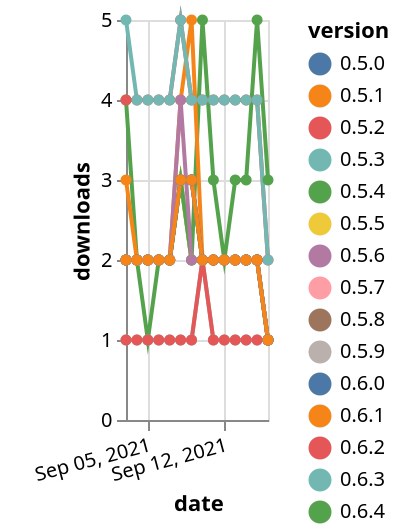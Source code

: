 {"$schema": "https://vega.github.io/schema/vega-lite/v5.json", "description": "A simple bar chart with embedded data.", "data": {"values": [{"date": "2021-09-03", "total": 3452, "delta": 4, "version": "0.6.4"}, {"date": "2021-09-04", "total": 3454, "delta": 2, "version": "0.6.4"}, {"date": "2021-09-05", "total": 3455, "delta": 1, "version": "0.6.4"}, {"date": "2021-09-06", "total": 3457, "delta": 2, "version": "0.6.4"}, {"date": "2021-09-07", "total": 3459, "delta": 2, "version": "0.6.4"}, {"date": "2021-09-08", "total": 3462, "delta": 3, "version": "0.6.4"}, {"date": "2021-09-09", "total": 3464, "delta": 2, "version": "0.6.4"}, {"date": "2021-09-10", "total": 3469, "delta": 5, "version": "0.6.4"}, {"date": "2021-09-11", "total": 3472, "delta": 3, "version": "0.6.4"}, {"date": "2021-09-12", "total": 3474, "delta": 2, "version": "0.6.4"}, {"date": "2021-09-13", "total": 3477, "delta": 3, "version": "0.6.4"}, {"date": "2021-09-14", "total": 3480, "delta": 3, "version": "0.6.4"}, {"date": "2021-09-15", "total": 3485, "delta": 5, "version": "0.6.4"}, {"date": "2021-09-16", "total": 3488, "delta": 3, "version": "0.6.4"}, {"date": "2021-09-03", "total": 1891, "delta": 1, "version": "0.6.3"}, {"date": "2021-09-04", "total": 1892, "delta": 1, "version": "0.6.3"}, {"date": "2021-09-05", "total": 1893, "delta": 1, "version": "0.6.3"}, {"date": "2021-09-06", "total": 1894, "delta": 1, "version": "0.6.3"}, {"date": "2021-09-07", "total": 1895, "delta": 1, "version": "0.6.3"}, {"date": "2021-09-08", "total": 1896, "delta": 1, "version": "0.6.3"}, {"date": "2021-09-09", "total": 1897, "delta": 1, "version": "0.6.3"}, {"date": "2021-09-10", "total": 1899, "delta": 2, "version": "0.6.3"}, {"date": "2021-09-11", "total": 1900, "delta": 1, "version": "0.6.3"}, {"date": "2021-09-12", "total": 1901, "delta": 1, "version": "0.6.3"}, {"date": "2021-09-13", "total": 1902, "delta": 1, "version": "0.6.3"}, {"date": "2021-09-14", "total": 1903, "delta": 1, "version": "0.6.3"}, {"date": "2021-09-15", "total": 1904, "delta": 1, "version": "0.6.3"}, {"date": "2021-09-16", "total": 1905, "delta": 1, "version": "0.6.3"}, {"date": "2021-09-03", "total": 5018, "delta": 4, "version": "0.5.2"}, {"date": "2021-09-04", "total": 5022, "delta": 4, "version": "0.5.2"}, {"date": "2021-09-05", "total": 5026, "delta": 4, "version": "0.5.2"}, {"date": "2021-09-06", "total": 5030, "delta": 4, "version": "0.5.2"}, {"date": "2021-09-07", "total": 5034, "delta": 4, "version": "0.5.2"}, {"date": "2021-09-08", "total": 5039, "delta": 5, "version": "0.5.2"}, {"date": "2021-09-09", "total": 5043, "delta": 4, "version": "0.5.2"}, {"date": "2021-09-10", "total": 5047, "delta": 4, "version": "0.5.2"}, {"date": "2021-09-11", "total": 5051, "delta": 4, "version": "0.5.2"}, {"date": "2021-09-12", "total": 5055, "delta": 4, "version": "0.5.2"}, {"date": "2021-09-13", "total": 5059, "delta": 4, "version": "0.5.2"}, {"date": "2021-09-14", "total": 5063, "delta": 4, "version": "0.5.2"}, {"date": "2021-09-15", "total": 5067, "delta": 4, "version": "0.5.2"}, {"date": "2021-09-16", "total": 5069, "delta": 2, "version": "0.5.2"}, {"date": "2021-09-03", "total": 2985, "delta": 2, "version": "0.5.8"}, {"date": "2021-09-04", "total": 2987, "delta": 2, "version": "0.5.8"}, {"date": "2021-09-05", "total": 2989, "delta": 2, "version": "0.5.8"}, {"date": "2021-09-06", "total": 2991, "delta": 2, "version": "0.5.8"}, {"date": "2021-09-07", "total": 2993, "delta": 2, "version": "0.5.8"}, {"date": "2021-09-08", "total": 2996, "delta": 3, "version": "0.5.8"}, {"date": "2021-09-09", "total": 2999, "delta": 3, "version": "0.5.8"}, {"date": "2021-09-10", "total": 3001, "delta": 2, "version": "0.5.8"}, {"date": "2021-09-11", "total": 3003, "delta": 2, "version": "0.5.8"}, {"date": "2021-09-12", "total": 3005, "delta": 2, "version": "0.5.8"}, {"date": "2021-09-13", "total": 3007, "delta": 2, "version": "0.5.8"}, {"date": "2021-09-14", "total": 3009, "delta": 2, "version": "0.5.8"}, {"date": "2021-09-15", "total": 3011, "delta": 2, "version": "0.5.8"}, {"date": "2021-09-16", "total": 3012, "delta": 1, "version": "0.5.8"}, {"date": "2021-09-03", "total": 2594, "delta": 2, "version": "0.5.7"}, {"date": "2021-09-04", "total": 2596, "delta": 2, "version": "0.5.7"}, {"date": "2021-09-05", "total": 2598, "delta": 2, "version": "0.5.7"}, {"date": "2021-09-06", "total": 2600, "delta": 2, "version": "0.5.7"}, {"date": "2021-09-07", "total": 2602, "delta": 2, "version": "0.5.7"}, {"date": "2021-09-08", "total": 2605, "delta": 3, "version": "0.5.7"}, {"date": "2021-09-09", "total": 2608, "delta": 3, "version": "0.5.7"}, {"date": "2021-09-10", "total": 2610, "delta": 2, "version": "0.5.7"}, {"date": "2021-09-11", "total": 2612, "delta": 2, "version": "0.5.7"}, {"date": "2021-09-12", "total": 2614, "delta": 2, "version": "0.5.7"}, {"date": "2021-09-13", "total": 2616, "delta": 2, "version": "0.5.7"}, {"date": "2021-09-14", "total": 2618, "delta": 2, "version": "0.5.7"}, {"date": "2021-09-15", "total": 2620, "delta": 2, "version": "0.5.7"}, {"date": "2021-09-16", "total": 2621, "delta": 1, "version": "0.5.7"}, {"date": "2021-09-03", "total": 5499, "delta": 3, "version": "0.6.1"}, {"date": "2021-09-04", "total": 5501, "delta": 2, "version": "0.6.1"}, {"date": "2021-09-05", "total": 5503, "delta": 2, "version": "0.6.1"}, {"date": "2021-09-06", "total": 5505, "delta": 2, "version": "0.6.1"}, {"date": "2021-09-07", "total": 5507, "delta": 2, "version": "0.6.1"}, {"date": "2021-09-08", "total": 5511, "delta": 4, "version": "0.6.1"}, {"date": "2021-09-09", "total": 5516, "delta": 5, "version": "0.6.1"}, {"date": "2021-09-10", "total": 5518, "delta": 2, "version": "0.6.1"}, {"date": "2021-09-11", "total": 5520, "delta": 2, "version": "0.6.1"}, {"date": "2021-09-12", "total": 5522, "delta": 2, "version": "0.6.1"}, {"date": "2021-09-13", "total": 5524, "delta": 2, "version": "0.6.1"}, {"date": "2021-09-14", "total": 5526, "delta": 2, "version": "0.6.1"}, {"date": "2021-09-15", "total": 5528, "delta": 2, "version": "0.6.1"}, {"date": "2021-09-16", "total": 5529, "delta": 1, "version": "0.6.1"}, {"date": "2021-09-03", "total": 2863, "delta": 2, "version": "0.5.9"}, {"date": "2021-09-04", "total": 2865, "delta": 2, "version": "0.5.9"}, {"date": "2021-09-05", "total": 2867, "delta": 2, "version": "0.5.9"}, {"date": "2021-09-06", "total": 2869, "delta": 2, "version": "0.5.9"}, {"date": "2021-09-07", "total": 2871, "delta": 2, "version": "0.5.9"}, {"date": "2021-09-08", "total": 2874, "delta": 3, "version": "0.5.9"}, {"date": "2021-09-09", "total": 2877, "delta": 3, "version": "0.5.9"}, {"date": "2021-09-10", "total": 2879, "delta": 2, "version": "0.5.9"}, {"date": "2021-09-11", "total": 2881, "delta": 2, "version": "0.5.9"}, {"date": "2021-09-12", "total": 2883, "delta": 2, "version": "0.5.9"}, {"date": "2021-09-13", "total": 2885, "delta": 2, "version": "0.5.9"}, {"date": "2021-09-14", "total": 2887, "delta": 2, "version": "0.5.9"}, {"date": "2021-09-15", "total": 2889, "delta": 2, "version": "0.5.9"}, {"date": "2021-09-16", "total": 2890, "delta": 1, "version": "0.5.9"}, {"date": "2021-09-03", "total": 4933, "delta": 1, "version": "0.6.2"}, {"date": "2021-09-04", "total": 4934, "delta": 1, "version": "0.6.2"}, {"date": "2021-09-05", "total": 4935, "delta": 1, "version": "0.6.2"}, {"date": "2021-09-06", "total": 4936, "delta": 1, "version": "0.6.2"}, {"date": "2021-09-07", "total": 4937, "delta": 1, "version": "0.6.2"}, {"date": "2021-09-08", "total": 4938, "delta": 1, "version": "0.6.2"}, {"date": "2021-09-09", "total": 4939, "delta": 1, "version": "0.6.2"}, {"date": "2021-09-10", "total": 4941, "delta": 2, "version": "0.6.2"}, {"date": "2021-09-11", "total": 4942, "delta": 1, "version": "0.6.2"}, {"date": "2021-09-12", "total": 4943, "delta": 1, "version": "0.6.2"}, {"date": "2021-09-13", "total": 4944, "delta": 1, "version": "0.6.2"}, {"date": "2021-09-14", "total": 4945, "delta": 1, "version": "0.6.2"}, {"date": "2021-09-15", "total": 4946, "delta": 1, "version": "0.6.2"}, {"date": "2021-09-16", "total": 4947, "delta": 1, "version": "0.6.2"}, {"date": "2021-09-03", "total": 5606, "delta": 5, "version": "0.5.3"}, {"date": "2021-09-04", "total": 5610, "delta": 4, "version": "0.5.3"}, {"date": "2021-09-05", "total": 5614, "delta": 4, "version": "0.5.3"}, {"date": "2021-09-06", "total": 5618, "delta": 4, "version": "0.5.3"}, {"date": "2021-09-07", "total": 5622, "delta": 4, "version": "0.5.3"}, {"date": "2021-09-08", "total": 5627, "delta": 5, "version": "0.5.3"}, {"date": "2021-09-09", "total": 5631, "delta": 4, "version": "0.5.3"}, {"date": "2021-09-10", "total": 5635, "delta": 4, "version": "0.5.3"}, {"date": "2021-09-11", "total": 5639, "delta": 4, "version": "0.5.3"}, {"date": "2021-09-12", "total": 5643, "delta": 4, "version": "0.5.3"}, {"date": "2021-09-13", "total": 5647, "delta": 4, "version": "0.5.3"}, {"date": "2021-09-14", "total": 5651, "delta": 4, "version": "0.5.3"}, {"date": "2021-09-15", "total": 5655, "delta": 4, "version": "0.5.3"}, {"date": "2021-09-16", "total": 5657, "delta": 2, "version": "0.5.3"}, {"date": "2021-09-03", "total": 3121, "delta": 2, "version": "0.5.5"}, {"date": "2021-09-04", "total": 3123, "delta": 2, "version": "0.5.5"}, {"date": "2021-09-05", "total": 3125, "delta": 2, "version": "0.5.5"}, {"date": "2021-09-06", "total": 3127, "delta": 2, "version": "0.5.5"}, {"date": "2021-09-07", "total": 3129, "delta": 2, "version": "0.5.5"}, {"date": "2021-09-08", "total": 3132, "delta": 3, "version": "0.5.5"}, {"date": "2021-09-09", "total": 3134, "delta": 2, "version": "0.5.5"}, {"date": "2021-09-10", "total": 3136, "delta": 2, "version": "0.5.5"}, {"date": "2021-09-11", "total": 3138, "delta": 2, "version": "0.5.5"}, {"date": "2021-09-12", "total": 3140, "delta": 2, "version": "0.5.5"}, {"date": "2021-09-13", "total": 3142, "delta": 2, "version": "0.5.5"}, {"date": "2021-09-14", "total": 3144, "delta": 2, "version": "0.5.5"}, {"date": "2021-09-15", "total": 3146, "delta": 2, "version": "0.5.5"}, {"date": "2021-09-16", "total": 3147, "delta": 1, "version": "0.5.5"}, {"date": "2021-09-03", "total": 3785, "delta": 2, "version": "0.5.4"}, {"date": "2021-09-04", "total": 3787, "delta": 2, "version": "0.5.4"}, {"date": "2021-09-05", "total": 3789, "delta": 2, "version": "0.5.4"}, {"date": "2021-09-06", "total": 3791, "delta": 2, "version": "0.5.4"}, {"date": "2021-09-07", "total": 3793, "delta": 2, "version": "0.5.4"}, {"date": "2021-09-08", "total": 3796, "delta": 3, "version": "0.5.4"}, {"date": "2021-09-09", "total": 3798, "delta": 2, "version": "0.5.4"}, {"date": "2021-09-10", "total": 3800, "delta": 2, "version": "0.5.4"}, {"date": "2021-09-11", "total": 3802, "delta": 2, "version": "0.5.4"}, {"date": "2021-09-12", "total": 3804, "delta": 2, "version": "0.5.4"}, {"date": "2021-09-13", "total": 3806, "delta": 2, "version": "0.5.4"}, {"date": "2021-09-14", "total": 3808, "delta": 2, "version": "0.5.4"}, {"date": "2021-09-15", "total": 3810, "delta": 2, "version": "0.5.4"}, {"date": "2021-09-16", "total": 3811, "delta": 1, "version": "0.5.4"}, {"date": "2021-09-03", "total": 3387, "delta": 2, "version": "0.6.0"}, {"date": "2021-09-04", "total": 3389, "delta": 2, "version": "0.6.0"}, {"date": "2021-09-05", "total": 3391, "delta": 2, "version": "0.6.0"}, {"date": "2021-09-06", "total": 3393, "delta": 2, "version": "0.6.0"}, {"date": "2021-09-07", "total": 3395, "delta": 2, "version": "0.6.0"}, {"date": "2021-09-08", "total": 3398, "delta": 3, "version": "0.6.0"}, {"date": "2021-09-09", "total": 3401, "delta": 3, "version": "0.6.0"}, {"date": "2021-09-10", "total": 3403, "delta": 2, "version": "0.6.0"}, {"date": "2021-09-11", "total": 3405, "delta": 2, "version": "0.6.0"}, {"date": "2021-09-12", "total": 3407, "delta": 2, "version": "0.6.0"}, {"date": "2021-09-13", "total": 3409, "delta": 2, "version": "0.6.0"}, {"date": "2021-09-14", "total": 3411, "delta": 2, "version": "0.6.0"}, {"date": "2021-09-15", "total": 3413, "delta": 2, "version": "0.6.0"}, {"date": "2021-09-16", "total": 3414, "delta": 1, "version": "0.6.0"}, {"date": "2021-09-03", "total": 3009, "delta": 2, "version": "0.5.0"}, {"date": "2021-09-04", "total": 3011, "delta": 2, "version": "0.5.0"}, {"date": "2021-09-05", "total": 3013, "delta": 2, "version": "0.5.0"}, {"date": "2021-09-06", "total": 3015, "delta": 2, "version": "0.5.0"}, {"date": "2021-09-07", "total": 3017, "delta": 2, "version": "0.5.0"}, {"date": "2021-09-08", "total": 3020, "delta": 3, "version": "0.5.0"}, {"date": "2021-09-09", "total": 3023, "delta": 3, "version": "0.5.0"}, {"date": "2021-09-10", "total": 3025, "delta": 2, "version": "0.5.0"}, {"date": "2021-09-11", "total": 3027, "delta": 2, "version": "0.5.0"}, {"date": "2021-09-12", "total": 3029, "delta": 2, "version": "0.5.0"}, {"date": "2021-09-13", "total": 3031, "delta": 2, "version": "0.5.0"}, {"date": "2021-09-14", "total": 3033, "delta": 2, "version": "0.5.0"}, {"date": "2021-09-15", "total": 3035, "delta": 2, "version": "0.5.0"}, {"date": "2021-09-16", "total": 3036, "delta": 1, "version": "0.5.0"}, {"date": "2021-09-03", "total": 3920, "delta": 2, "version": "0.5.6"}, {"date": "2021-09-04", "total": 3922, "delta": 2, "version": "0.5.6"}, {"date": "2021-09-05", "total": 3924, "delta": 2, "version": "0.5.6"}, {"date": "2021-09-06", "total": 3926, "delta": 2, "version": "0.5.6"}, {"date": "2021-09-07", "total": 3928, "delta": 2, "version": "0.5.6"}, {"date": "2021-09-08", "total": 3932, "delta": 4, "version": "0.5.6"}, {"date": "2021-09-09", "total": 3934, "delta": 2, "version": "0.5.6"}, {"date": "2021-09-10", "total": 3936, "delta": 2, "version": "0.5.6"}, {"date": "2021-09-11", "total": 3938, "delta": 2, "version": "0.5.6"}, {"date": "2021-09-12", "total": 3940, "delta": 2, "version": "0.5.6"}, {"date": "2021-09-13", "total": 3942, "delta": 2, "version": "0.5.6"}, {"date": "2021-09-14", "total": 3944, "delta": 2, "version": "0.5.6"}, {"date": "2021-09-15", "total": 3946, "delta": 2, "version": "0.5.6"}, {"date": "2021-09-16", "total": 3947, "delta": 1, "version": "0.5.6"}, {"date": "2021-09-03", "total": 11290, "delta": 2, "version": "0.5.1"}, {"date": "2021-09-04", "total": 11292, "delta": 2, "version": "0.5.1"}, {"date": "2021-09-05", "total": 11294, "delta": 2, "version": "0.5.1"}, {"date": "2021-09-06", "total": 11296, "delta": 2, "version": "0.5.1"}, {"date": "2021-09-07", "total": 11298, "delta": 2, "version": "0.5.1"}, {"date": "2021-09-08", "total": 11301, "delta": 3, "version": "0.5.1"}, {"date": "2021-09-09", "total": 11304, "delta": 3, "version": "0.5.1"}, {"date": "2021-09-10", "total": 11306, "delta": 2, "version": "0.5.1"}, {"date": "2021-09-11", "total": 11308, "delta": 2, "version": "0.5.1"}, {"date": "2021-09-12", "total": 11310, "delta": 2, "version": "0.5.1"}, {"date": "2021-09-13", "total": 11312, "delta": 2, "version": "0.5.1"}, {"date": "2021-09-14", "total": 11314, "delta": 2, "version": "0.5.1"}, {"date": "2021-09-15", "total": 11316, "delta": 2, "version": "0.5.1"}, {"date": "2021-09-16", "total": 11317, "delta": 1, "version": "0.5.1"}]}, "width": "container", "mark": {"type": "line", "point": {"filled": true}}, "encoding": {"x": {"field": "date", "type": "temporal", "timeUnit": "yearmonthdate", "title": "date", "axis": {"labelAngle": -15}}, "y": {"field": "delta", "type": "quantitative", "title": "downloads"}, "color": {"field": "version", "type": "nominal"}, "tooltip": {"field": "delta"}}}